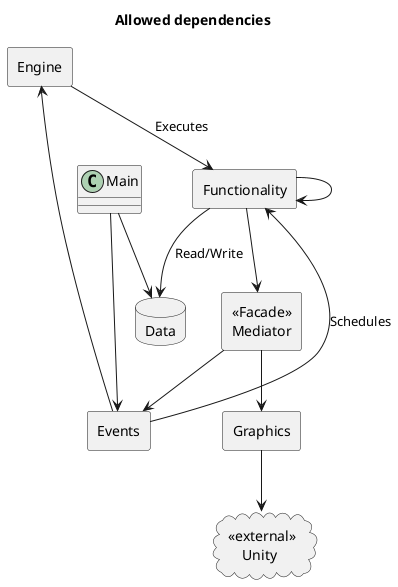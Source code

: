 @startuml first_idea

'skinparam linetype polyline
'skinparam linetype ortho

title Allowed dependencies

package Engine <<Rectangle>>{
}

package Events <<Rectangle>>{
}

package Functionality <<Rectangle>>{
}

package Data <<Database>>{
}

package Graphics <<Rectangle>>{
}

package "<<external>>\n    Unity" as Unity <<Cloud>>{
}

package "<<Facade>>\nMediator" as Meditator <<Rectangle>>{
}


class Main

'--------------------------------


Functionality --> Data : Read/Write
'Functionality --> Graphics
Functionality --> Meditator
Functionality --> Functionality

Main --> Data
Main --> Events

Graphics --> Unity

Events --> Functionality : Schedules
Events --> Engine
'Events --> Graphics : Injects callbacks

Engine --> Functionality : Executes

Meditator --> Graphics
Meditator --> Events

@enduml
'############################################################
'############################################################
'############################################################
@startuml mvc_architecture

title Allowed dependencies

'!$GRAPHICS_COLOUR = "#D86C6C"
'!$OBJECT_COLOUR = "#D8C36C"
'!$FUNCTIONALITY_COLOUR = "#6CAFD8"

!$GRAPHICS_COLOUR = "#6CD8A8"
!$OBJECT_COLOUR = "#8DD86C"
!$FUNCTIONALITY_COLOUR = "#D8946C"
!$DATA_COLOUR = "#8984EE"

package Graphics <<node>> $GRAPHICS_COLOUR{

    package "  <<Singleton>>\n<b>Gui Manager" as GuiManager <<rectangle>>{
    }
    package "<b>Gui Register" as GuiRegister <<Database>>{
    }

    package Object <<frame>> $OBJECT_COLOUR{
            package "<b>Controller" as Controller <<rectangle>>{
            }
            package "<b>View" as View <<rectangle>>{
            }
            package "<b>Model" as Model <<Database>>{
        }
    }
}

package "<b>User" as User <<Cloud>>{
}

package Functionality <<node>> $FUNCTIONALITY_COLOUR{
    package "<b>Task" as Service <<rectangle>>{
    }
    package "<b>SubTask" as SubService <<rectangle>>{
    }
    package "<<Singleton>>\n   <b>Engine" as Engine <<rectangle>>{
    }
}

package "<<Singleton>>\n  <b>Data" as Data <<Database>> $DATA_COLOUR{
    package "<b>Asset" as AssetData <<Database>>{
    }
    package "<b>Gameplay" as GameplayData <<Database>>{
    }
    package "<b>Settings" as SettingsData <<Database>>{
    }
}

'--------------------------------

SettingsData -d[hidden]- AssetData
AssetData -d[hidden]- GameplayData

GuiRegister "1" o.d.> "*" Controller : Stores

GuiManager -l-> GuiRegister

Controller "1" *--r-> "1" View : Update/Action
Controller "1" ---> "*" Service : Inject into\nEngine
Controller "*" ---> "1" Engine : Schedule\n&\nSetTimer
Controller "*" -u-> "1" GuiManager : Access other\ncontrollers
Controller --> Data : Read\n<b>Settings\n<b>Asset

Model "1" <--l-* "1" Controller : Update
Model ...> Controller : answer

View ...> Controller : Event Callback
View <..r. User : Input
View ..r.> User : Graphics & Audio

Data <--l- Service : Read/Write\n<b>Gameplay
Data <--l- SubService : Read/Write\n<b>Gameplay

Service ...> Controller : Answer
Service "*" <--l-o "1" Engine : Execute
Service ...> Engine : Answer

SubService ...> Service : Answer
Service "1" *---> "*" SubService : Execute





@enduml
'############################################################
'############################################################
'############################################################
@startwbs folder_structure

title "Folder structure"

* Scripts
** Graphics
*** Gui
*** Entities
** Core 
*** Engine
*** Services
*** SubServices
** Data
** Utility

@endwbs